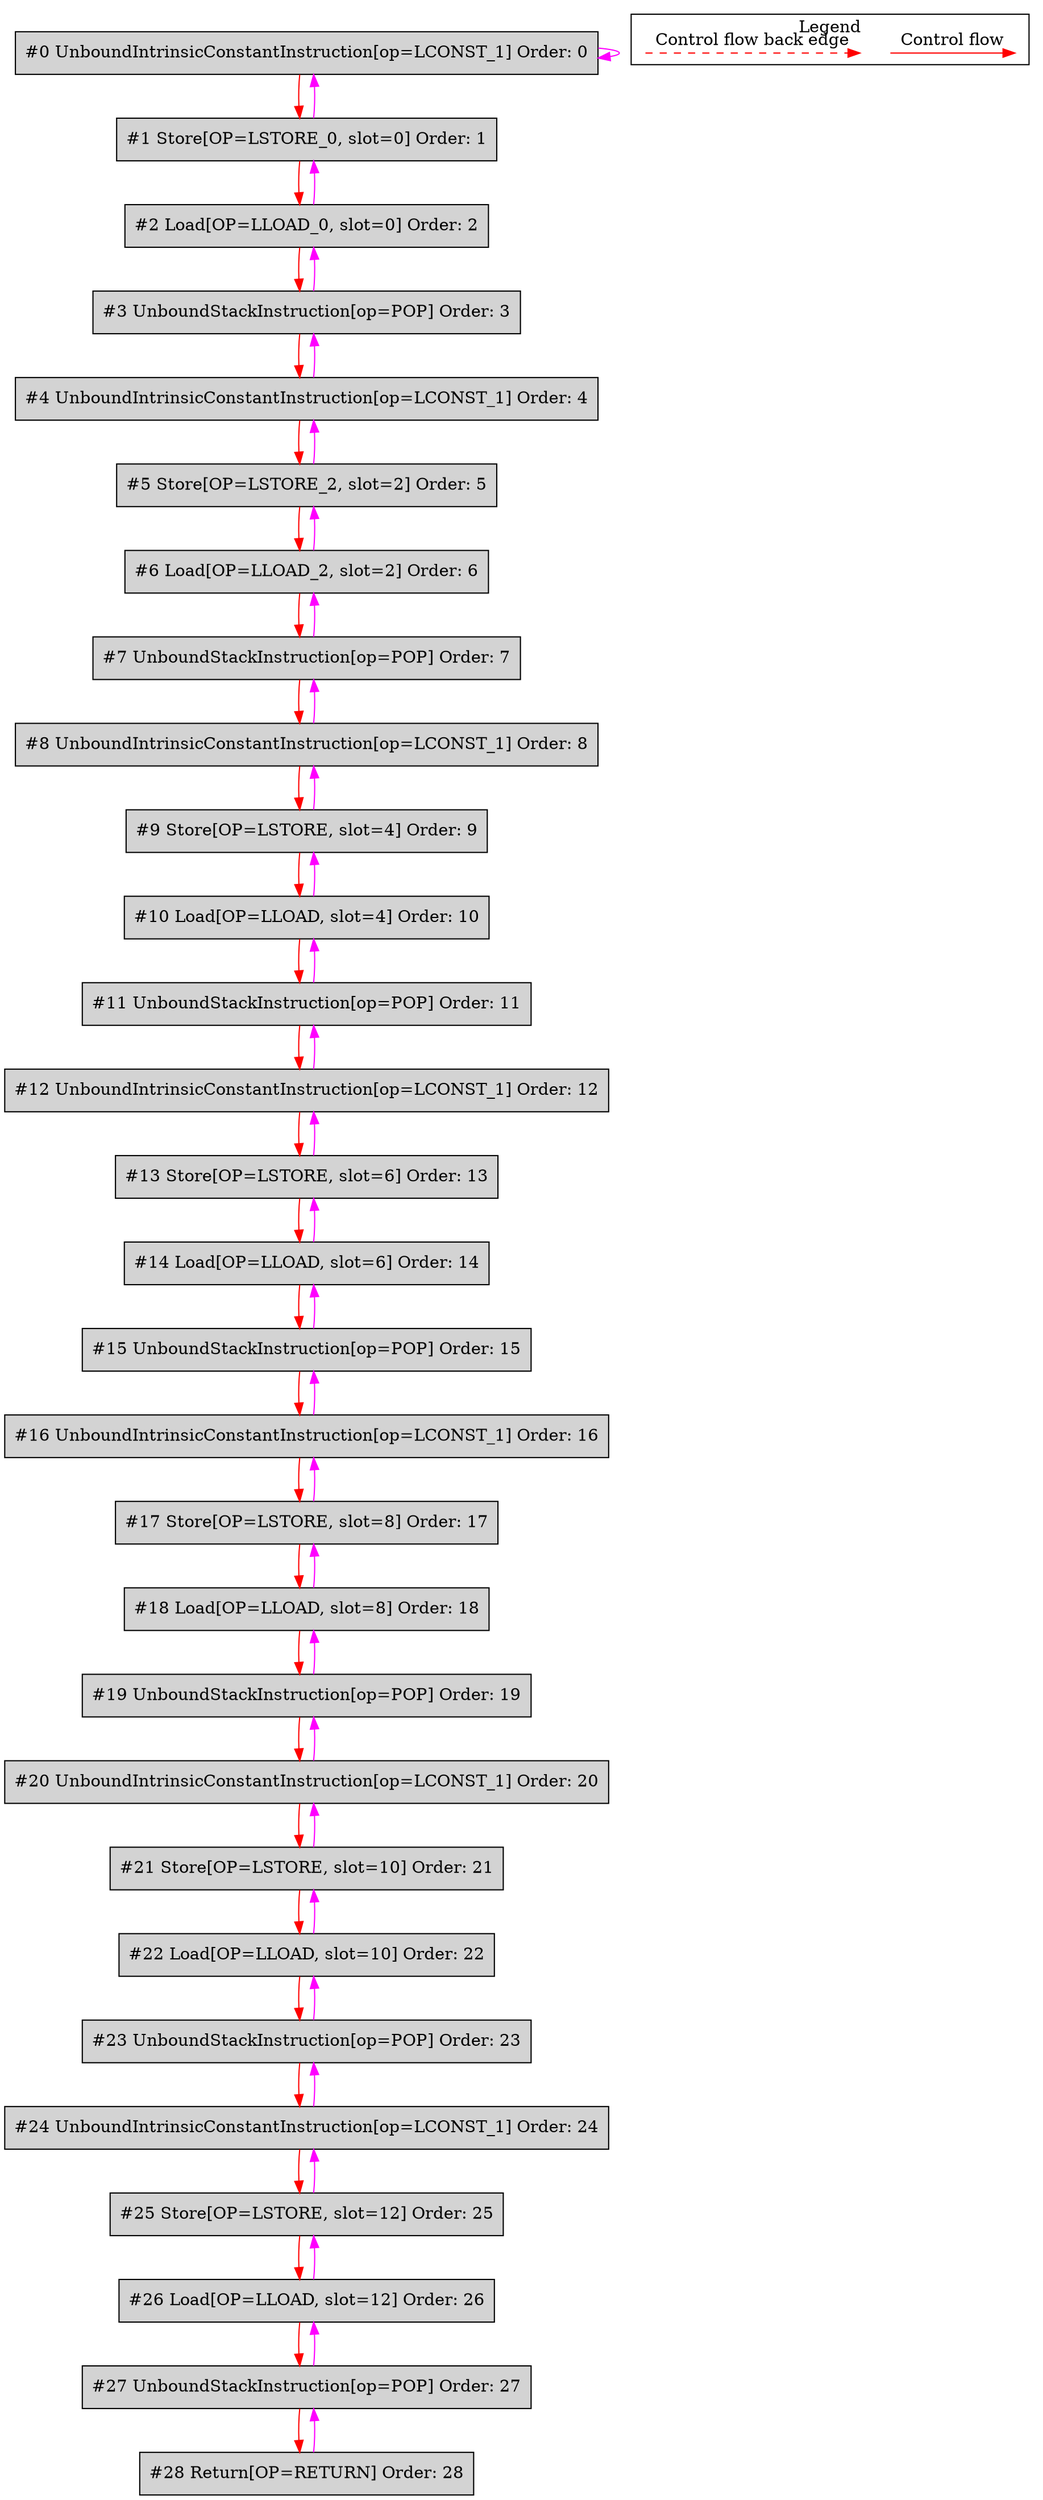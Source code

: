 digraph {
 ordering="in";
 node0[label="#0 UnboundIntrinsicConstantInstruction[op=LCONST_1] Order: 0", shape=box, fillcolor=lightgrey, style=filled];
 node1[label="#1 Store[OP=LSTORE_0, slot=0] Order: 1", shape=box, fillcolor=lightgrey, style=filled];
 node2[label="#2 Load[OP=LLOAD_0, slot=0] Order: 2", shape=box, fillcolor=lightgrey, style=filled];
 node3[label="#3 UnboundStackInstruction[op=POP] Order: 3", shape=box, fillcolor=lightgrey, style=filled];
 node4[label="#4 UnboundIntrinsicConstantInstruction[op=LCONST_1] Order: 4", shape=box, fillcolor=lightgrey, style=filled];
 node5[label="#5 Store[OP=LSTORE_2, slot=2] Order: 5", shape=box, fillcolor=lightgrey, style=filled];
 node6[label="#6 Load[OP=LLOAD_2, slot=2] Order: 6", shape=box, fillcolor=lightgrey, style=filled];
 node7[label="#7 UnboundStackInstruction[op=POP] Order: 7", shape=box, fillcolor=lightgrey, style=filled];
 node8[label="#8 UnboundIntrinsicConstantInstruction[op=LCONST_1] Order: 8", shape=box, fillcolor=lightgrey, style=filled];
 node9[label="#9 Store[OP=LSTORE, slot=4] Order: 9", shape=box, fillcolor=lightgrey, style=filled];
 node10[label="#10 Load[OP=LLOAD, slot=4] Order: 10", shape=box, fillcolor=lightgrey, style=filled];
 node11[label="#11 UnboundStackInstruction[op=POP] Order: 11", shape=box, fillcolor=lightgrey, style=filled];
 node12[label="#12 UnboundIntrinsicConstantInstruction[op=LCONST_1] Order: 12", shape=box, fillcolor=lightgrey, style=filled];
 node13[label="#13 Store[OP=LSTORE, slot=6] Order: 13", shape=box, fillcolor=lightgrey, style=filled];
 node14[label="#14 Load[OP=LLOAD, slot=6] Order: 14", shape=box, fillcolor=lightgrey, style=filled];
 node15[label="#15 UnboundStackInstruction[op=POP] Order: 15", shape=box, fillcolor=lightgrey, style=filled];
 node16[label="#16 UnboundIntrinsicConstantInstruction[op=LCONST_1] Order: 16", shape=box, fillcolor=lightgrey, style=filled];
 node17[label="#17 Store[OP=LSTORE, slot=8] Order: 17", shape=box, fillcolor=lightgrey, style=filled];
 node18[label="#18 Load[OP=LLOAD, slot=8] Order: 18", shape=box, fillcolor=lightgrey, style=filled];
 node19[label="#19 UnboundStackInstruction[op=POP] Order: 19", shape=box, fillcolor=lightgrey, style=filled];
 node20[label="#20 UnboundIntrinsicConstantInstruction[op=LCONST_1] Order: 20", shape=box, fillcolor=lightgrey, style=filled];
 node21[label="#21 Store[OP=LSTORE, slot=10] Order: 21", shape=box, fillcolor=lightgrey, style=filled];
 node22[label="#22 Load[OP=LLOAD, slot=10] Order: 22", shape=box, fillcolor=lightgrey, style=filled];
 node23[label="#23 UnboundStackInstruction[op=POP] Order: 23", shape=box, fillcolor=lightgrey, style=filled];
 node24[label="#24 UnboundIntrinsicConstantInstruction[op=LCONST_1] Order: 24", shape=box, fillcolor=lightgrey, style=filled];
 node25[label="#25 Store[OP=LSTORE, slot=12] Order: 25", shape=box, fillcolor=lightgrey, style=filled];
 node26[label="#26 Load[OP=LLOAD, slot=12] Order: 26", shape=box, fillcolor=lightgrey, style=filled];
 node27[label="#27 UnboundStackInstruction[op=POP] Order: 27", shape=box, fillcolor=lightgrey, style=filled];
 node28[label="#28 Return[OP=RETURN] Order: 28", shape=box, fillcolor=lightgrey, style=filled];
 node0 -> node0[color=fuchsia];
 node0 -> node1[color=red];
 node1 -> node0[color=fuchsia];
 node1 -> node2[color=red];
 node2 -> node1[color=fuchsia];
 node2 -> node3[color=red];
 node3 -> node2[color=fuchsia];
 node3 -> node4[color=red];
 node4 -> node3[color=fuchsia];
 node4 -> node5[color=red];
 node5 -> node4[color=fuchsia];
 node5 -> node6[color=red];
 node6 -> node5[color=fuchsia];
 node6 -> node7[color=red];
 node7 -> node6[color=fuchsia];
 node7 -> node8[color=red];
 node8 -> node7[color=fuchsia];
 node8 -> node9[color=red];
 node9 -> node8[color=fuchsia];
 node9 -> node10[color=red];
 node10 -> node9[color=fuchsia];
 node10 -> node11[color=red];
 node11 -> node10[color=fuchsia];
 node11 -> node12[color=red];
 node12 -> node11[color=fuchsia];
 node12 -> node13[color=red];
 node13 -> node12[color=fuchsia];
 node13 -> node14[color=red];
 node14 -> node13[color=fuchsia];
 node14 -> node15[color=red];
 node15 -> node14[color=fuchsia];
 node15 -> node16[color=red];
 node16 -> node15[color=fuchsia];
 node16 -> node17[color=red];
 node17 -> node16[color=fuchsia];
 node17 -> node18[color=red];
 node18 -> node17[color=fuchsia];
 node18 -> node19[color=red];
 node19 -> node18[color=fuchsia];
 node19 -> node20[color=red];
 node20 -> node19[color=fuchsia];
 node20 -> node21[color=red];
 node21 -> node20[color=fuchsia];
 node21 -> node22[color=red];
 node22 -> node21[color=fuchsia];
 node22 -> node23[color=red];
 node23 -> node22[color=fuchsia];
 node23 -> node24[color=red];
 node24 -> node23[color=fuchsia];
 node24 -> node25[color=red];
 node25 -> node24[color=fuchsia];
 node25 -> node26[color=red];
 node26 -> node25[color=fuchsia];
 node26 -> node27[color=red];
 node27 -> node26[color=fuchsia];
 node27 -> node28[color=red];
 node28 -> node27[color=fuchsia];
 subgraph cluster_000 {
  label = "Legend";
  node [shape=point]
  {
   rank=same;
   c0 [style = invis];
   c1 [style = invis];
   c2 [style = invis];
   c3 [style = invis];
  }
  c0 -> c1 [label="Control flow", style=solid, color=red]
  c2 -> c3 [label="Control flow back edge", style=dashed, color=red]
 }

}
